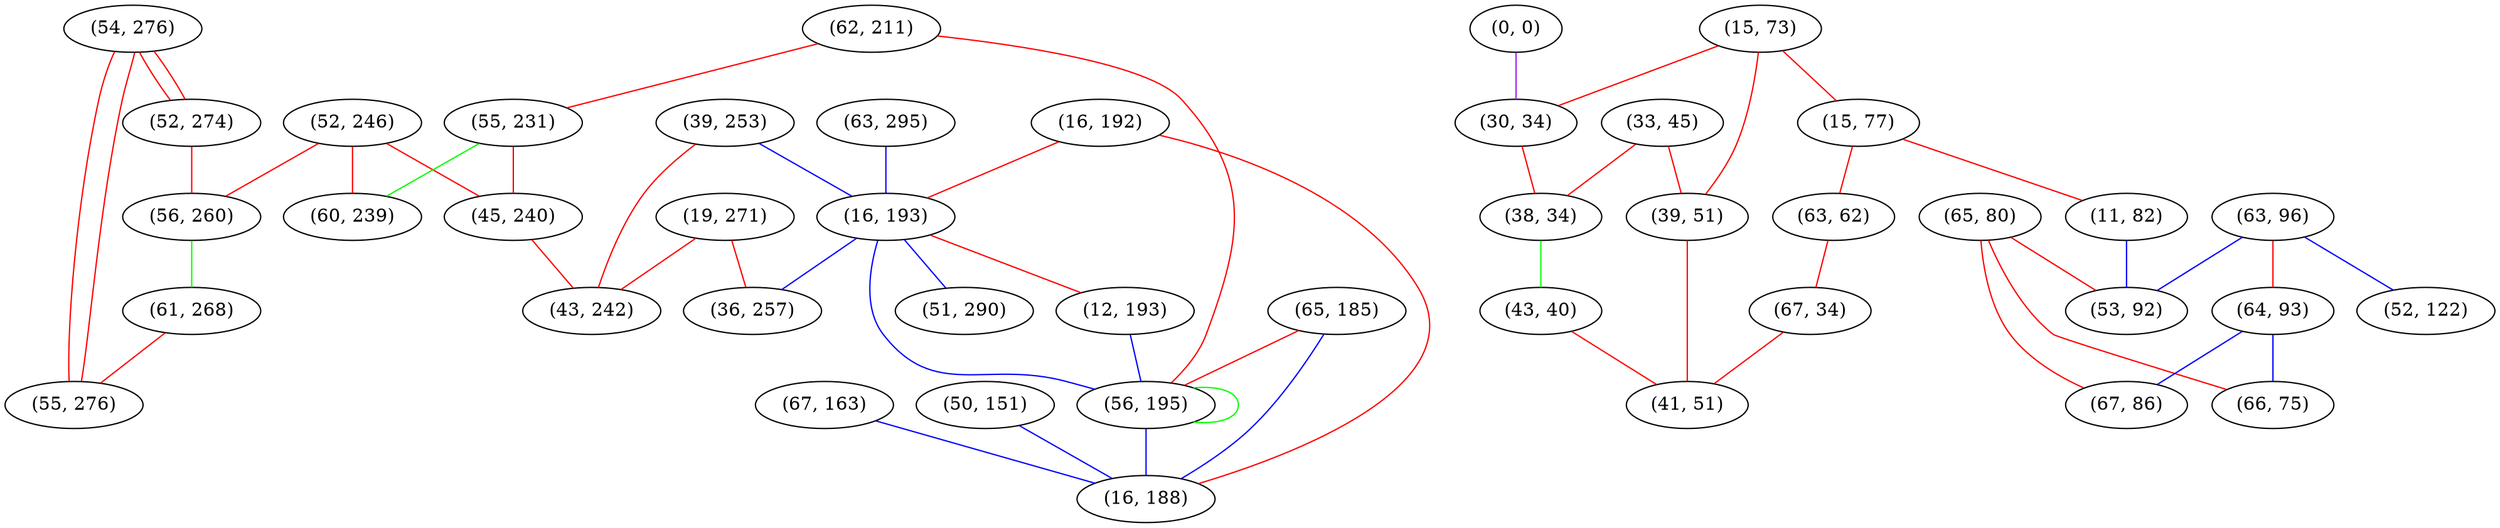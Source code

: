 graph "" {
"(52, 246)";
"(33, 45)";
"(19, 271)";
"(16, 192)";
"(62, 211)";
"(39, 253)";
"(67, 163)";
"(63, 295)";
"(65, 80)";
"(0, 0)";
"(55, 231)";
"(16, 193)";
"(15, 73)";
"(63, 96)";
"(50, 151)";
"(54, 276)";
"(15, 77)";
"(12, 193)";
"(65, 185)";
"(64, 93)";
"(30, 34)";
"(56, 195)";
"(38, 34)";
"(52, 274)";
"(63, 62)";
"(36, 257)";
"(11, 82)";
"(52, 122)";
"(67, 34)";
"(67, 86)";
"(43, 40)";
"(56, 260)";
"(53, 92)";
"(66, 75)";
"(61, 268)";
"(45, 240)";
"(16, 188)";
"(55, 276)";
"(39, 51)";
"(60, 239)";
"(43, 242)";
"(41, 51)";
"(51, 290)";
"(52, 246)" -- "(60, 239)"  [color=red, key=0, weight=1];
"(52, 246)" -- "(45, 240)"  [color=red, key=0, weight=1];
"(52, 246)" -- "(56, 260)"  [color=red, key=0, weight=1];
"(33, 45)" -- "(39, 51)"  [color=red, key=0, weight=1];
"(33, 45)" -- "(38, 34)"  [color=red, key=0, weight=1];
"(19, 271)" -- "(43, 242)"  [color=red, key=0, weight=1];
"(19, 271)" -- "(36, 257)"  [color=red, key=0, weight=1];
"(16, 192)" -- "(16, 193)"  [color=red, key=0, weight=1];
"(16, 192)" -- "(16, 188)"  [color=red, key=0, weight=1];
"(62, 211)" -- "(56, 195)"  [color=red, key=0, weight=1];
"(62, 211)" -- "(55, 231)"  [color=red, key=0, weight=1];
"(39, 253)" -- "(16, 193)"  [color=blue, key=0, weight=3];
"(39, 253)" -- "(43, 242)"  [color=red, key=0, weight=1];
"(67, 163)" -- "(16, 188)"  [color=blue, key=0, weight=3];
"(63, 295)" -- "(16, 193)"  [color=blue, key=0, weight=3];
"(65, 80)" -- "(53, 92)"  [color=red, key=0, weight=1];
"(65, 80)" -- "(66, 75)"  [color=red, key=0, weight=1];
"(65, 80)" -- "(67, 86)"  [color=red, key=0, weight=1];
"(0, 0)" -- "(30, 34)"  [color=purple, key=0, weight=4];
"(55, 231)" -- "(60, 239)"  [color=green, key=0, weight=2];
"(55, 231)" -- "(45, 240)"  [color=red, key=0, weight=1];
"(16, 193)" -- "(12, 193)"  [color=red, key=0, weight=1];
"(16, 193)" -- "(51, 290)"  [color=blue, key=0, weight=3];
"(16, 193)" -- "(56, 195)"  [color=blue, key=0, weight=3];
"(16, 193)" -- "(36, 257)"  [color=blue, key=0, weight=3];
"(15, 73)" -- "(39, 51)"  [color=red, key=0, weight=1];
"(15, 73)" -- "(30, 34)"  [color=red, key=0, weight=1];
"(15, 73)" -- "(15, 77)"  [color=red, key=0, weight=1];
"(63, 96)" -- "(52, 122)"  [color=blue, key=0, weight=3];
"(63, 96)" -- "(53, 92)"  [color=blue, key=0, weight=3];
"(63, 96)" -- "(64, 93)"  [color=red, key=0, weight=1];
"(50, 151)" -- "(16, 188)"  [color=blue, key=0, weight=3];
"(54, 276)" -- "(55, 276)"  [color=red, key=0, weight=1];
"(54, 276)" -- "(55, 276)"  [color=red, key=1, weight=1];
"(54, 276)" -- "(52, 274)"  [color=red, key=0, weight=1];
"(54, 276)" -- "(52, 274)"  [color=red, key=1, weight=1];
"(15, 77)" -- "(11, 82)"  [color=red, key=0, weight=1];
"(15, 77)" -- "(63, 62)"  [color=red, key=0, weight=1];
"(12, 193)" -- "(56, 195)"  [color=blue, key=0, weight=3];
"(65, 185)" -- "(56, 195)"  [color=red, key=0, weight=1];
"(65, 185)" -- "(16, 188)"  [color=blue, key=0, weight=3];
"(64, 93)" -- "(66, 75)"  [color=blue, key=0, weight=3];
"(64, 93)" -- "(67, 86)"  [color=blue, key=0, weight=3];
"(30, 34)" -- "(38, 34)"  [color=red, key=0, weight=1];
"(56, 195)" -- "(16, 188)"  [color=blue, key=0, weight=3];
"(56, 195)" -- "(56, 195)"  [color=green, key=0, weight=2];
"(38, 34)" -- "(43, 40)"  [color=green, key=0, weight=2];
"(52, 274)" -- "(56, 260)"  [color=red, key=0, weight=1];
"(63, 62)" -- "(67, 34)"  [color=red, key=0, weight=1];
"(11, 82)" -- "(53, 92)"  [color=blue, key=0, weight=3];
"(67, 34)" -- "(41, 51)"  [color=red, key=0, weight=1];
"(43, 40)" -- "(41, 51)"  [color=red, key=0, weight=1];
"(56, 260)" -- "(61, 268)"  [color=green, key=0, weight=2];
"(61, 268)" -- "(55, 276)"  [color=red, key=0, weight=1];
"(45, 240)" -- "(43, 242)"  [color=red, key=0, weight=1];
"(39, 51)" -- "(41, 51)"  [color=red, key=0, weight=1];
}
